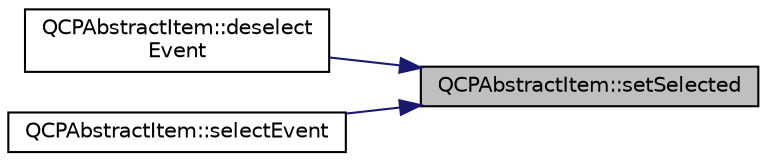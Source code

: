 digraph "QCPAbstractItem::setSelected"
{
 // LATEX_PDF_SIZE
  edge [fontname="Helvetica",fontsize="10",labelfontname="Helvetica",labelfontsize="10"];
  node [fontname="Helvetica",fontsize="10",shape=record];
  rankdir="RL";
  Node1 [label="QCPAbstractItem::setSelected",height=0.2,width=0.4,color="black", fillcolor="grey75", style="filled", fontcolor="black",tooltip=" "];
  Node1 -> Node2 [dir="back",color="midnightblue",fontsize="10",style="solid",fontname="Helvetica"];
  Node2 [label="QCPAbstractItem::deselect\lEvent",height=0.2,width=0.4,color="black", fillcolor="white", style="filled",URL="$classQCPAbstractItem.html#af9093798cb07a861dcc73f93ca16c0c1",tooltip=" "];
  Node1 -> Node3 [dir="back",color="midnightblue",fontsize="10",style="solid",fontname="Helvetica"];
  Node3 [label="QCPAbstractItem::selectEvent",height=0.2,width=0.4,color="black", fillcolor="white", style="filled",URL="$classQCPAbstractItem.html#aa4b969c58797f39c9c0b6c07c7869d17",tooltip=" "];
}
